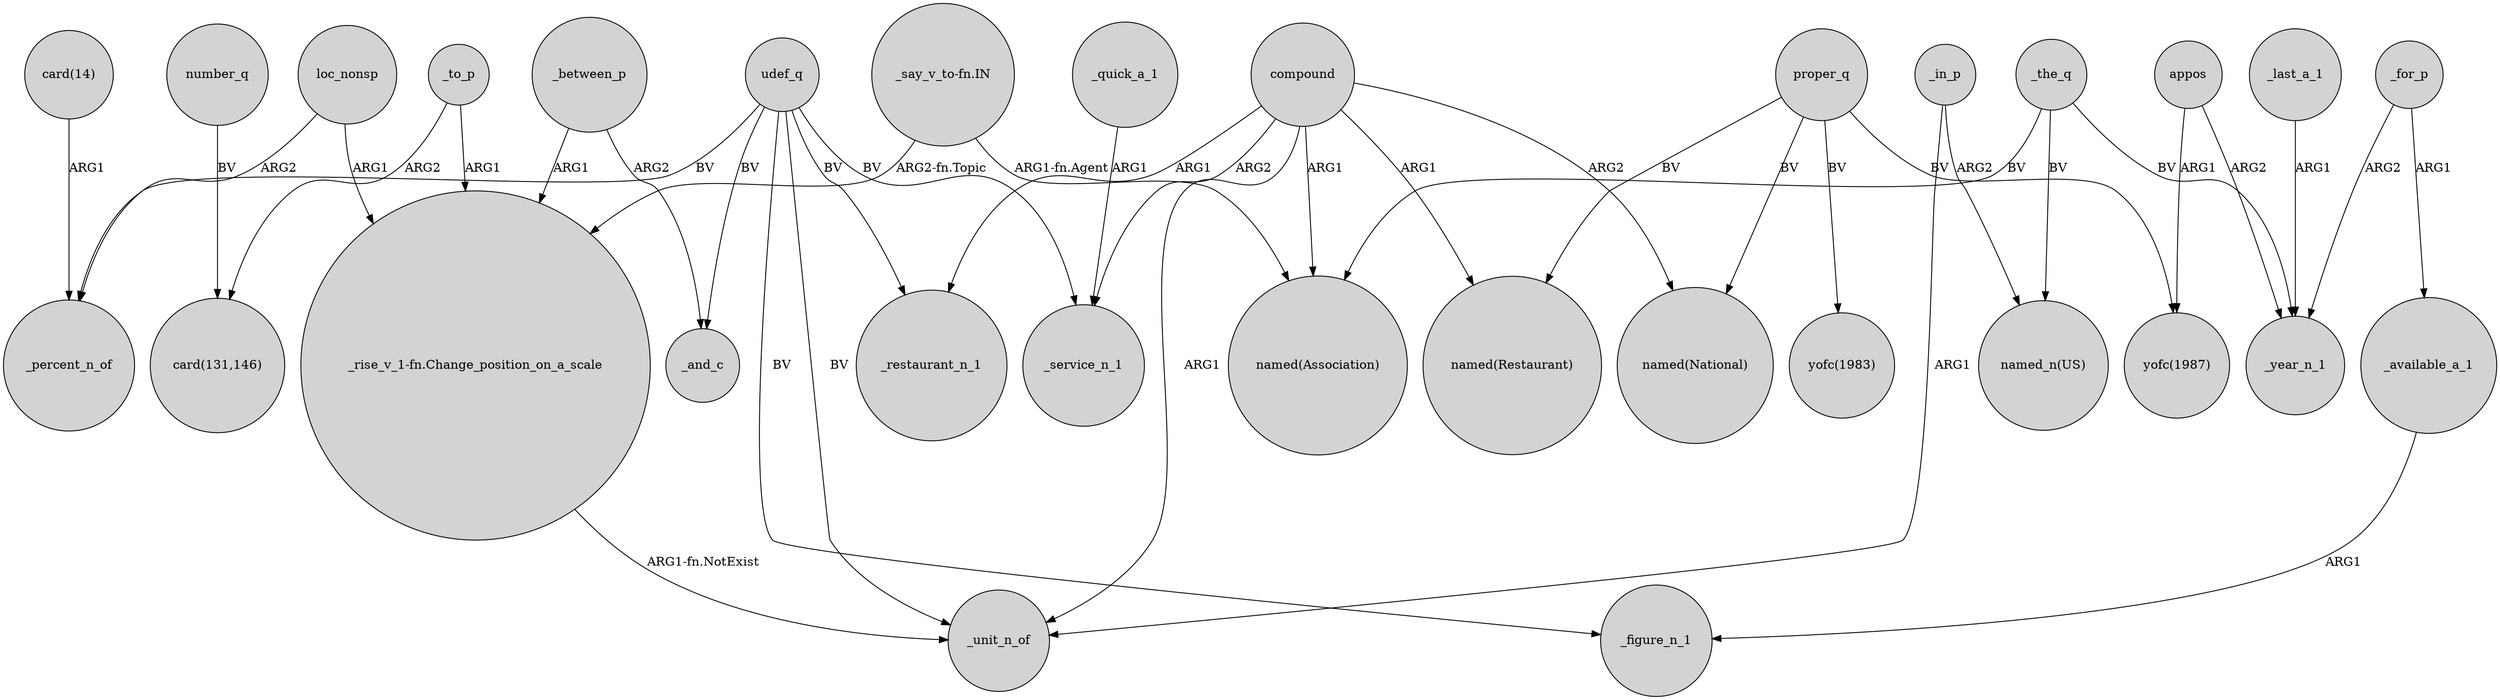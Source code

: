 digraph {
	node [shape=circle style=filled]
	compound -> _service_n_1 [label=ARG2]
	proper_q -> "named(Restaurant)" [label=BV]
	_for_p -> _year_n_1 [label=ARG2]
	compound -> _unit_n_of [label=ARG1]
	_to_p -> "card(131,146)" [label=ARG2]
	udef_q -> _unit_n_of [label=BV]
	proper_q -> "yofc(1983)" [label=BV]
	_in_p -> "named_n(US)" [label=ARG2]
	appos -> _year_n_1 [label=ARG2]
	_in_p -> _unit_n_of [label=ARG1]
	"_say_v_to-fn.IN" -> "named(Association)" [label="ARG1-fn.Agent"]
	_the_q -> "named_n(US)" [label=BV]
	_available_a_1 -> _figure_n_1 [label=ARG1]
	compound -> "named(National)" [label=ARG2]
	compound -> "named(Restaurant)" [label=ARG1]
	udef_q -> _service_n_1 [label=BV]
	compound -> _restaurant_n_1 [label=ARG1]
	loc_nonsp -> _percent_n_of [label=ARG2]
	loc_nonsp -> "_rise_v_1-fn.Change_position_on_a_scale" [label=ARG1]
	_between_p -> _and_c [label=ARG2]
	"_rise_v_1-fn.Change_position_on_a_scale" -> _unit_n_of [label="ARG1-fn.NotExist"]
	number_q -> "card(131,146)" [label=BV]
	_between_p -> "_rise_v_1-fn.Change_position_on_a_scale" [label=ARG1]
	appos -> "yofc(1987)" [label=ARG1]
	"card(14)" -> _percent_n_of [label=ARG1]
	_last_a_1 -> _year_n_1 [label=ARG1]
	_the_q -> _year_n_1 [label=BV]
	proper_q -> "yofc(1987)" [label=BV]
	udef_q -> _figure_n_1 [label=BV]
	udef_q -> _restaurant_n_1 [label=BV]
	_the_q -> "named(Association)" [label=BV]
	"_say_v_to-fn.IN" -> "_rise_v_1-fn.Change_position_on_a_scale" [label="ARG2-fn.Topic"]
	proper_q -> "named(National)" [label=BV]
	udef_q -> _percent_n_of [label=BV]
	compound -> "named(Association)" [label=ARG1]
	_to_p -> "_rise_v_1-fn.Change_position_on_a_scale" [label=ARG1]
	udef_q -> _and_c [label=BV]
	_quick_a_1 -> _service_n_1 [label=ARG1]
	_for_p -> _available_a_1 [label=ARG1]
}
